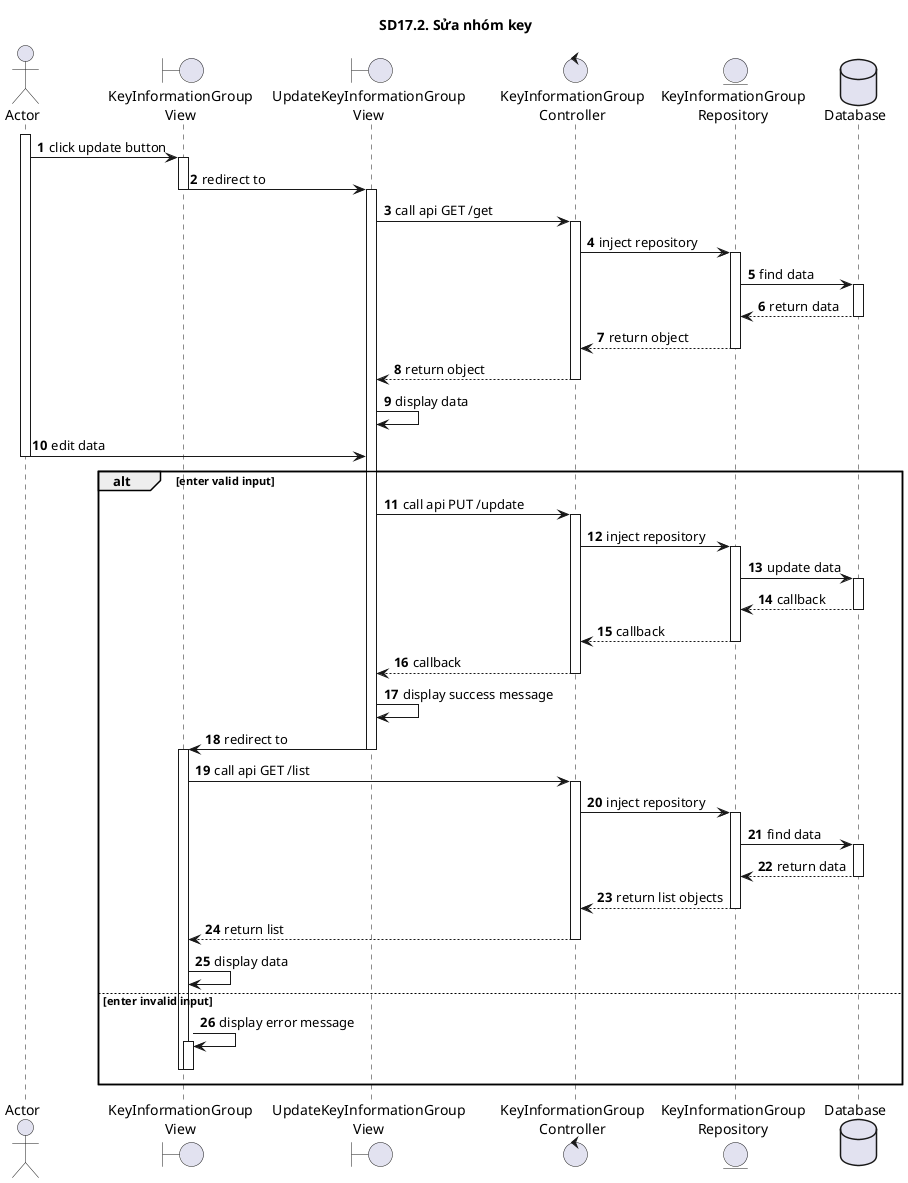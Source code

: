 @startuml SQ
autonumber
title SD17.2. Sửa nhóm key
actor "Actor" as actor
boundary "KeyInformationGroup\nView" as view
boundary "UpdateKeyInformationGroup\nView" as create
control "KeyInformationGroup\nController" as controller
entity "KeyInformationGroup\nRepository" as model
database "Database" as database
activate actor
actor -> view: click update button
activate view
view -> create: redirect to
deactivate view
activate create
create -> controller: call api GET /get
activate controller
controller->model:inject repository
activate model
model -> database: find data
activate database
database --> model: return data
deactivate database
model --> controller: return object
deactivate model
controller --> create: return object
deactivate controller
create -> create: display data
actor -> create: edit data
deactivate actor
alt enter valid input
create -> controller: call api PUT /update
activate controller
controller -> model: inject repository
activate model
model -> database: update data
activate database
database --> model: callback
deactivate database
model --> controller: callback
deactivate model
controller --> create: callback
deactivate controller
create -> create: display success message
create -> view: redirect to
deactivate create
activate  view
view -> controller: call api GET /list
activate controller
controller -> model: inject repository
activate model
model -> database: find data
activate database
database --> model: return data
deactivate database
model --> controller: return list objects
deactivate model
controller --> view: return list
deactivate controller
view -> view: display data
else enter invalid input
view -> view: display error message
activate view
deactivate view
deactivate view
end
@enduml
